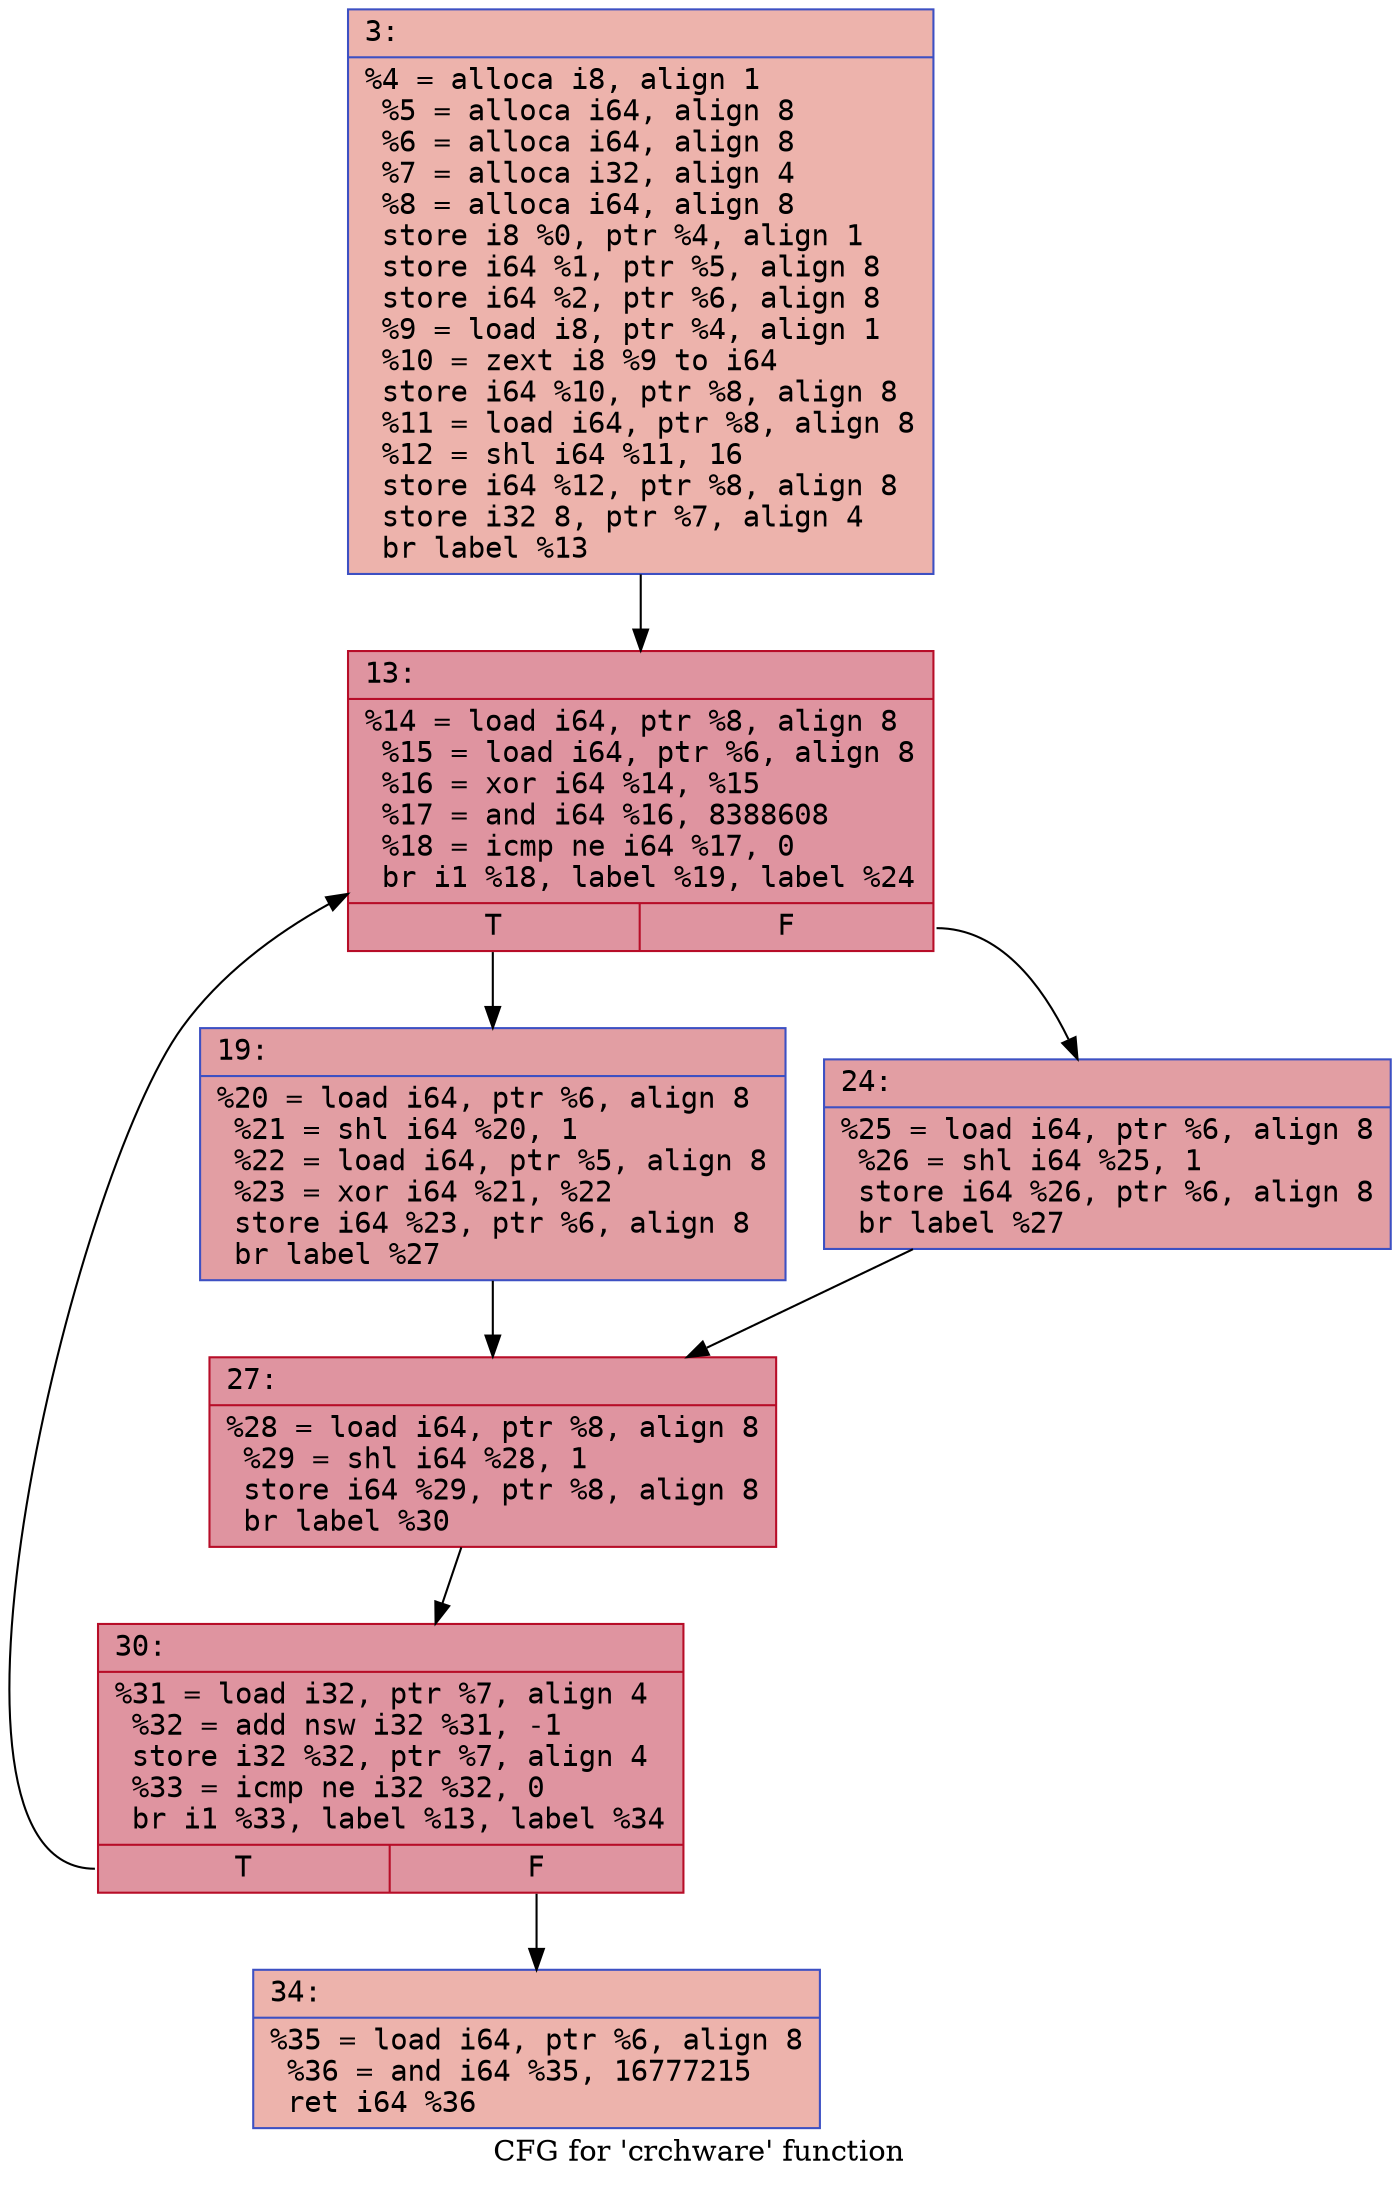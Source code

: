 digraph "CFG for 'crchware' function" {
	label="CFG for 'crchware' function";

	Node0x6000017e1ef0 [shape=record,color="#3d50c3ff", style=filled, fillcolor="#d6524470" fontname="Courier",label="{3:\l|  %4 = alloca i8, align 1\l  %5 = alloca i64, align 8\l  %6 = alloca i64, align 8\l  %7 = alloca i32, align 4\l  %8 = alloca i64, align 8\l  store i8 %0, ptr %4, align 1\l  store i64 %1, ptr %5, align 8\l  store i64 %2, ptr %6, align 8\l  %9 = load i8, ptr %4, align 1\l  %10 = zext i8 %9 to i64\l  store i64 %10, ptr %8, align 8\l  %11 = load i64, ptr %8, align 8\l  %12 = shl i64 %11, 16\l  store i64 %12, ptr %8, align 8\l  store i32 8, ptr %7, align 4\l  br label %13\l}"];
	Node0x6000017e1ef0 -> Node0x6000017e1f40[tooltip="3 -> 13\nProbability 100.00%" ];
	Node0x6000017e1f40 [shape=record,color="#b70d28ff", style=filled, fillcolor="#b70d2870" fontname="Courier",label="{13:\l|  %14 = load i64, ptr %8, align 8\l  %15 = load i64, ptr %6, align 8\l  %16 = xor i64 %14, %15\l  %17 = and i64 %16, 8388608\l  %18 = icmp ne i64 %17, 0\l  br i1 %18, label %19, label %24\l|{<s0>T|<s1>F}}"];
	Node0x6000017e1f40:s0 -> Node0x6000017e1f90[tooltip="13 -> 19\nProbability 50.00%" ];
	Node0x6000017e1f40:s1 -> Node0x6000017e1fe0[tooltip="13 -> 24\nProbability 50.00%" ];
	Node0x6000017e1f90 [shape=record,color="#3d50c3ff", style=filled, fillcolor="#be242e70" fontname="Courier",label="{19:\l|  %20 = load i64, ptr %6, align 8\l  %21 = shl i64 %20, 1\l  %22 = load i64, ptr %5, align 8\l  %23 = xor i64 %21, %22\l  store i64 %23, ptr %6, align 8\l  br label %27\l}"];
	Node0x6000017e1f90 -> Node0x6000017e2030[tooltip="19 -> 27\nProbability 100.00%" ];
	Node0x6000017e1fe0 [shape=record,color="#3d50c3ff", style=filled, fillcolor="#be242e70" fontname="Courier",label="{24:\l|  %25 = load i64, ptr %6, align 8\l  %26 = shl i64 %25, 1\l  store i64 %26, ptr %6, align 8\l  br label %27\l}"];
	Node0x6000017e1fe0 -> Node0x6000017e2030[tooltip="24 -> 27\nProbability 100.00%" ];
	Node0x6000017e2030 [shape=record,color="#b70d28ff", style=filled, fillcolor="#b70d2870" fontname="Courier",label="{27:\l|  %28 = load i64, ptr %8, align 8\l  %29 = shl i64 %28, 1\l  store i64 %29, ptr %8, align 8\l  br label %30\l}"];
	Node0x6000017e2030 -> Node0x6000017e2080[tooltip="27 -> 30\nProbability 100.00%" ];
	Node0x6000017e2080 [shape=record,color="#b70d28ff", style=filled, fillcolor="#b70d2870" fontname="Courier",label="{30:\l|  %31 = load i32, ptr %7, align 4\l  %32 = add nsw i32 %31, -1\l  store i32 %32, ptr %7, align 4\l  %33 = icmp ne i32 %32, 0\l  br i1 %33, label %13, label %34\l|{<s0>T|<s1>F}}"];
	Node0x6000017e2080:s0 -> Node0x6000017e1f40[tooltip="30 -> 13\nProbability 96.88%" ];
	Node0x6000017e2080:s1 -> Node0x6000017e20d0[tooltip="30 -> 34\nProbability 3.12%" ];
	Node0x6000017e20d0 [shape=record,color="#3d50c3ff", style=filled, fillcolor="#d6524470" fontname="Courier",label="{34:\l|  %35 = load i64, ptr %6, align 8\l  %36 = and i64 %35, 16777215\l  ret i64 %36\l}"];
}
